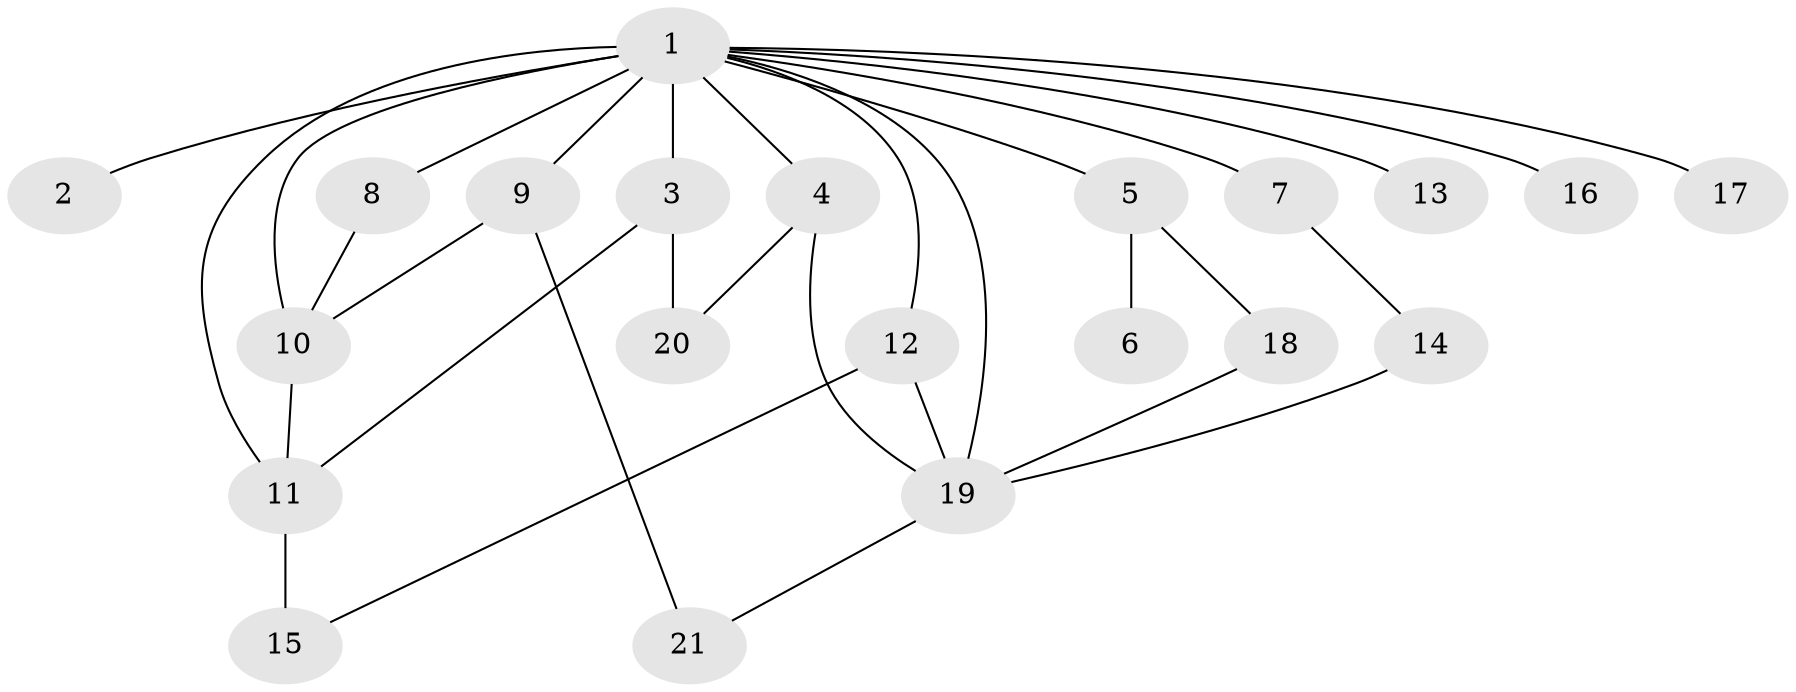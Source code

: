 // original degree distribution, {21: 0.014492753623188406, 3: 0.15942028985507245, 2: 0.21739130434782608, 6: 0.043478260869565216, 4: 0.07246376811594203, 1: 0.43478260869565216, 7: 0.028985507246376812, 5: 0.028985507246376812}
// Generated by graph-tools (version 1.1) at 2025/50/03/04/25 22:50:24]
// undirected, 21 vertices, 31 edges
graph export_dot {
  node [color=gray90,style=filled];
  1;
  2;
  3;
  4;
  5;
  6;
  7;
  8;
  9;
  10;
  11;
  12;
  13;
  14;
  15;
  16;
  17;
  18;
  19;
  20;
  21;
  1 -- 2 [weight=5.0];
  1 -- 3 [weight=6.0];
  1 -- 4 [weight=1.0];
  1 -- 5 [weight=2.0];
  1 -- 7 [weight=2.0];
  1 -- 8 [weight=1.0];
  1 -- 9 [weight=1.0];
  1 -- 10 [weight=3.0];
  1 -- 11 [weight=1.0];
  1 -- 12 [weight=1.0];
  1 -- 13 [weight=1.0];
  1 -- 16 [weight=2.0];
  1 -- 17 [weight=1.0];
  1 -- 19 [weight=2.0];
  3 -- 11 [weight=1.0];
  3 -- 20 [weight=1.0];
  4 -- 19 [weight=1.0];
  4 -- 20 [weight=1.0];
  5 -- 6 [weight=1.0];
  5 -- 18 [weight=1.0];
  7 -- 14 [weight=1.0];
  8 -- 10 [weight=1.0];
  9 -- 10 [weight=1.0];
  9 -- 21 [weight=1.0];
  10 -- 11 [weight=1.0];
  11 -- 15 [weight=3.0];
  12 -- 15 [weight=1.0];
  12 -- 19 [weight=2.0];
  14 -- 19 [weight=1.0];
  18 -- 19 [weight=1.0];
  19 -- 21 [weight=1.0];
}
